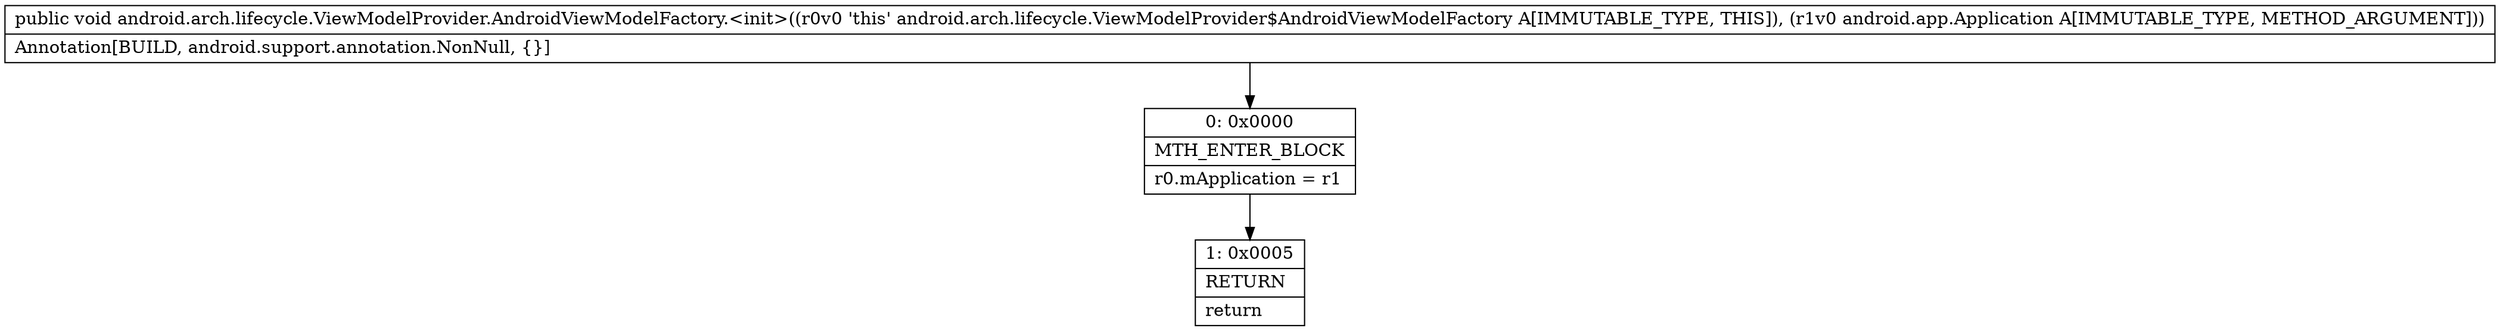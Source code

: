 digraph "CFG forandroid.arch.lifecycle.ViewModelProvider.AndroidViewModelFactory.\<init\>(Landroid\/app\/Application;)V" {
Node_0 [shape=record,label="{0\:\ 0x0000|MTH_ENTER_BLOCK\l|r0.mApplication = r1\l}"];
Node_1 [shape=record,label="{1\:\ 0x0005|RETURN\l|return\l}"];
MethodNode[shape=record,label="{public void android.arch.lifecycle.ViewModelProvider.AndroidViewModelFactory.\<init\>((r0v0 'this' android.arch.lifecycle.ViewModelProvider$AndroidViewModelFactory A[IMMUTABLE_TYPE, THIS]), (r1v0 android.app.Application A[IMMUTABLE_TYPE, METHOD_ARGUMENT]))  | Annotation[BUILD, android.support.annotation.NonNull, \{\}]\l}"];
MethodNode -> Node_0;
Node_0 -> Node_1;
}

